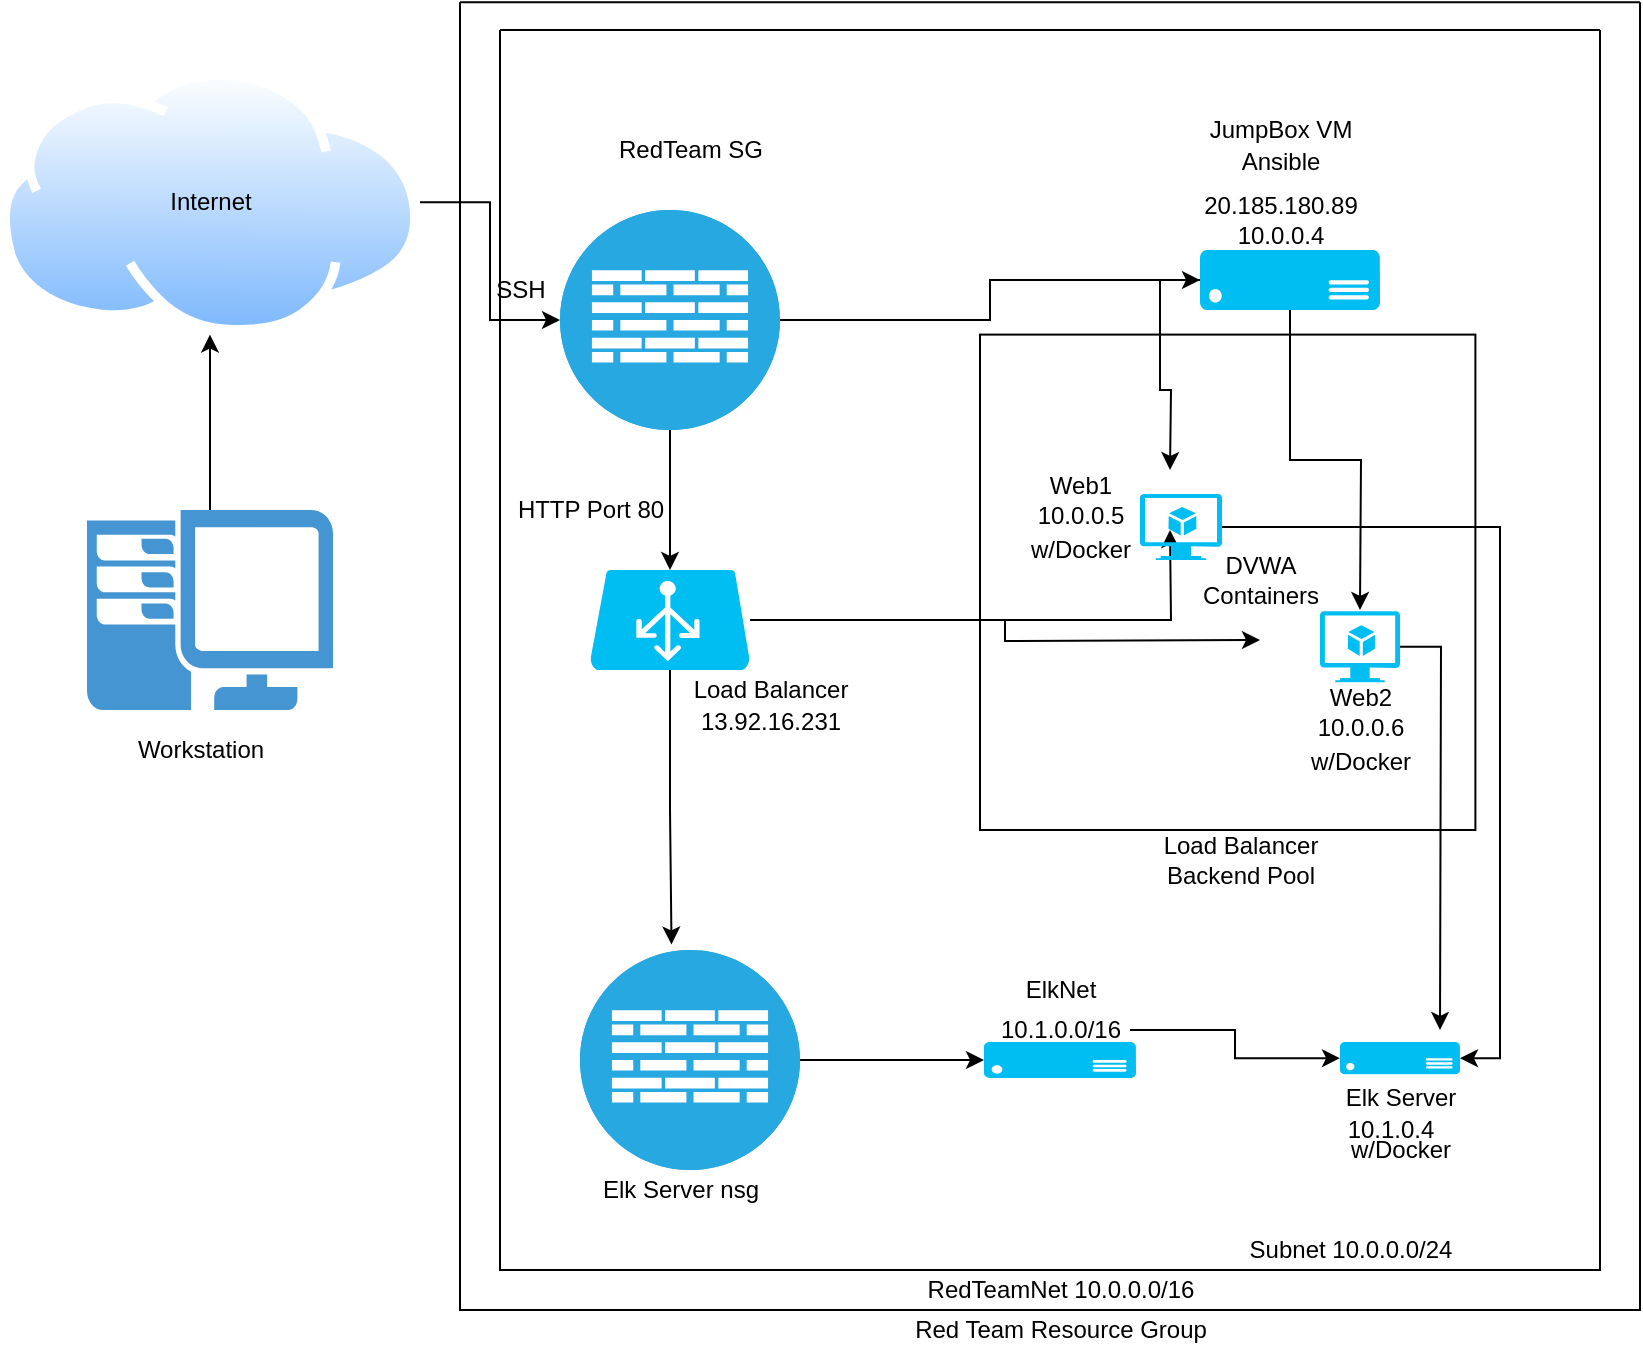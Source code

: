 <mxfile version="14.7.6" type="google"><diagram id="NbUWTVsEYHi5dBqPqXA1" name="Page-1"><mxGraphModel dx="709" dy="658" grid="1" gridSize="10" guides="1" tooltips="1" connect="1" arrows="1" fold="1" page="1" pageScale="1" pageWidth="850" pageHeight="1100" math="0" shadow="0"><root><mxCell id="0"/><mxCell id="1" parent="0"/><mxCell id="I6xa7KV6hQfMiIoH7l9Y-46" value="" style="whiteSpace=wrap;html=1;aspect=fixed;" vertex="1" parent="1"><mxGeometry x="510" y="172.3" width="247.7" height="247.7" as="geometry"/></mxCell><mxCell id="I6xa7KV6hQfMiIoH7l9Y-7" style="edgeStyle=orthogonalEdgeStyle;rounded=0;orthogonalLoop=1;jettySize=auto;html=1;" edge="1" parent="1" source="I6xa7KV6hQfMiIoH7l9Y-1" target="I6xa7KV6hQfMiIoH7l9Y-4"><mxGeometry relative="1" as="geometry"/></mxCell><mxCell id="I6xa7KV6hQfMiIoH7l9Y-1" value="" style="aspect=fixed;perimeter=ellipsePerimeter;html=1;align=center;shadow=0;dashed=0;spacingTop=3;image;image=img/lib/active_directory/internet_cloud.svg;" vertex="1" parent="1"><mxGeometry x="20" y="40" width="210" height="132.3" as="geometry"/></mxCell><mxCell id="I6xa7KV6hQfMiIoH7l9Y-11" value="" style="edgeStyle=orthogonalEdgeStyle;rounded=0;orthogonalLoop=1;jettySize=auto;html=1;" edge="1" parent="1" source="I6xa7KV6hQfMiIoH7l9Y-3" target="I6xa7KV6hQfMiIoH7l9Y-1"><mxGeometry relative="1" as="geometry"/></mxCell><mxCell id="I6xa7KV6hQfMiIoH7l9Y-3" value="" style="pointerEvents=1;shadow=0;dashed=0;html=1;strokeColor=none;fillColor=#4495D1;labelPosition=center;verticalLabelPosition=bottom;verticalAlign=top;align=center;outlineConnect=0;shape=mxgraph.veeam.2d.workstation;" vertex="1" parent="1"><mxGeometry x="63.5" y="260" width="123" height="100" as="geometry"/></mxCell><mxCell id="I6xa7KV6hQfMiIoH7l9Y-10" value="" style="edgeStyle=orthogonalEdgeStyle;rounded=0;orthogonalLoop=1;jettySize=auto;html=1;" edge="1" parent="1" source="I6xa7KV6hQfMiIoH7l9Y-4" target="I6xa7KV6hQfMiIoH7l9Y-6"><mxGeometry relative="1" as="geometry"/></mxCell><mxCell id="I6xa7KV6hQfMiIoH7l9Y-15" value="" style="edgeStyle=orthogonalEdgeStyle;rounded=0;orthogonalLoop=1;jettySize=auto;html=1;" edge="1" parent="1" source="I6xa7KV6hQfMiIoH7l9Y-4" target="I6xa7KV6hQfMiIoH7l9Y-14"><mxGeometry relative="1" as="geometry"/></mxCell><mxCell id="I6xa7KV6hQfMiIoH7l9Y-4" value="" style="fillColor=#28A8E0;verticalLabelPosition=bottom;html=1;strokeColor=#ffffff;verticalAlign=top;align=center;points=[[0.145,0.145,0],[0.5,0,0],[0.855,0.145,0],[1,0.5,0],[0.855,0.855,0],[0.5,1,0],[0.145,0.855,0],[0,0.5,0]];pointerEvents=1;shape=mxgraph.cisco_safe.compositeIcon;bgIcon=ellipse;resIcon=mxgraph.cisco_safe.capability.firewall;" vertex="1" parent="1"><mxGeometry x="300" y="110" width="110" height="110" as="geometry"/></mxCell><mxCell id="I6xa7KV6hQfMiIoH7l9Y-58" style="edgeStyle=orthogonalEdgeStyle;rounded=0;orthogonalLoop=1;jettySize=auto;html=1;entryX=0;entryY=0.5;entryDx=0;entryDy=0;entryPerimeter=0;" edge="1" parent="1" source="I6xa7KV6hQfMiIoH7l9Y-5" target="I6xa7KV6hQfMiIoH7l9Y-57"><mxGeometry relative="1" as="geometry"/></mxCell><mxCell id="I6xa7KV6hQfMiIoH7l9Y-5" value="" style="fillColor=#28A8E0;verticalLabelPosition=bottom;html=1;strokeColor=#ffffff;verticalAlign=top;align=center;points=[[0.145,0.145,0],[0.5,0,0],[0.855,0.145,0],[1,0.5,0],[0.855,0.855,0],[0.5,1,0],[0.145,0.855,0],[0,0.5,0]];pointerEvents=1;shape=mxgraph.cisco_safe.compositeIcon;bgIcon=ellipse;resIcon=mxgraph.cisco_safe.capability.firewall;" vertex="1" parent="1"><mxGeometry x="310" y="480" width="110" height="110" as="geometry"/></mxCell><mxCell id="I6xa7KV6hQfMiIoH7l9Y-16" value="" style="edgeStyle=orthogonalEdgeStyle;rounded=0;orthogonalLoop=1;jettySize=auto;html=1;" edge="1" parent="1" source="I6xa7KV6hQfMiIoH7l9Y-6"><mxGeometry relative="1" as="geometry"><mxPoint x="605.0" y="270" as="targetPoint"/></mxGeometry></mxCell><mxCell id="I6xa7KV6hQfMiIoH7l9Y-25" style="edgeStyle=orthogonalEdgeStyle;rounded=0;orthogonalLoop=1;jettySize=auto;html=1;entryX=0;entryY=0.5;entryDx=0;entryDy=0;entryPerimeter=0;" edge="1" parent="1" source="I6xa7KV6hQfMiIoH7l9Y-6"><mxGeometry relative="1" as="geometry"><mxPoint x="650.0" y="325" as="targetPoint"/></mxGeometry></mxCell><mxCell id="I6xa7KV6hQfMiIoH7l9Y-56" style="edgeStyle=orthogonalEdgeStyle;rounded=0;orthogonalLoop=1;jettySize=auto;html=1;entryX=0.416;entryY=-0.025;entryDx=0;entryDy=0;entryPerimeter=0;" edge="1" parent="1" source="I6xa7KV6hQfMiIoH7l9Y-6" target="I6xa7KV6hQfMiIoH7l9Y-5"><mxGeometry relative="1" as="geometry"/></mxCell><mxCell id="I6xa7KV6hQfMiIoH7l9Y-6" value="" style="verticalLabelPosition=bottom;html=1;verticalAlign=top;align=center;strokeColor=none;fillColor=#00BEF2;shape=mxgraph.azure.azure_load_balancer;" vertex="1" parent="1"><mxGeometry x="315" y="290" width="80" height="50" as="geometry"/></mxCell><mxCell id="I6xa7KV6hQfMiIoH7l9Y-24" style="edgeStyle=orthogonalEdgeStyle;rounded=0;orthogonalLoop=1;jettySize=auto;html=1;entryX=0.5;entryY=0;entryDx=0;entryDy=0;entryPerimeter=0;" edge="1" parent="1" source="I6xa7KV6hQfMiIoH7l9Y-14"><mxGeometry relative="1" as="geometry"><mxPoint x="605.0" y="240" as="targetPoint"/></mxGeometry></mxCell><mxCell id="I6xa7KV6hQfMiIoH7l9Y-28" style="edgeStyle=orthogonalEdgeStyle;rounded=0;orthogonalLoop=1;jettySize=auto;html=1;entryX=0.5;entryY=0;entryDx=0;entryDy=0;entryPerimeter=0;" edge="1" parent="1" source="I6xa7KV6hQfMiIoH7l9Y-14"><mxGeometry relative="1" as="geometry"><mxPoint x="700.0" y="310" as="targetPoint"/></mxGeometry></mxCell><mxCell id="I6xa7KV6hQfMiIoH7l9Y-14" value="" style="verticalLabelPosition=bottom;html=1;verticalAlign=top;align=center;strokeColor=none;fillColor=#00BEF2;shape=mxgraph.azure.server;" vertex="1" parent="1"><mxGeometry x="620" y="130" width="90" height="30" as="geometry"/></mxCell><mxCell id="I6xa7KV6hQfMiIoH7l9Y-31" value="Internet" style="text;html=1;resizable=0;autosize=1;align=center;verticalAlign=middle;points=[];fillColor=none;strokeColor=none;rounded=0;" vertex="1" parent="1"><mxGeometry x="100" y="96.15" width="50" height="20" as="geometry"/></mxCell><mxCell id="I6xa7KV6hQfMiIoH7l9Y-32" value="Workstation" style="text;html=1;resizable=0;autosize=1;align=center;verticalAlign=middle;points=[];fillColor=none;strokeColor=none;rounded=0;" vertex="1" parent="1"><mxGeometry x="80" y="370" width="80" height="20" as="geometry"/></mxCell><mxCell id="I6xa7KV6hQfMiIoH7l9Y-34" value="RedTeam SG" style="text;html=1;resizable=0;autosize=1;align=center;verticalAlign=middle;points=[];fillColor=none;strokeColor=none;rounded=0;" vertex="1" parent="1"><mxGeometry x="320" y="70" width="90" height="20" as="geometry"/></mxCell><mxCell id="I6xa7KV6hQfMiIoH7l9Y-38" value="JumpBox VM" style="text;html=1;resizable=0;autosize=1;align=center;verticalAlign=middle;points=[];fillColor=none;strokeColor=none;rounded=0;" vertex="1" parent="1"><mxGeometry x="620" y="60" width="80" height="20" as="geometry"/></mxCell><mxCell id="I6xa7KV6hQfMiIoH7l9Y-39" value="Ansible" style="text;html=1;resizable=0;autosize=1;align=center;verticalAlign=middle;points=[];fillColor=none;strokeColor=none;rounded=0;" vertex="1" parent="1"><mxGeometry x="635" y="76.15" width="50" height="20" as="geometry"/></mxCell><mxCell id="I6xa7KV6hQfMiIoH7l9Y-40" value="&lt;div&gt;20.185.180.89&lt;/div&gt;&lt;div&gt;10.0.0.4&lt;br&gt;&lt;/div&gt;" style="text;html=1;resizable=0;autosize=1;align=center;verticalAlign=middle;points=[];fillColor=none;strokeColor=none;rounded=0;" vertex="1" parent="1"><mxGeometry x="615" y="100" width="90" height="30" as="geometry"/></mxCell><mxCell id="I6xa7KV6hQfMiIoH7l9Y-44" value="HTTP Port 80" style="text;html=1;resizable=0;autosize=1;align=center;verticalAlign=middle;points=[];fillColor=none;strokeColor=none;rounded=0;" vertex="1" parent="1"><mxGeometry x="270" y="250" width="90" height="20" as="geometry"/></mxCell><mxCell id="I6xa7KV6hQfMiIoH7l9Y-45" value="&lt;div&gt;DVWA &lt;br&gt;&lt;/div&gt;&lt;div&gt;Containers&lt;br&gt;&lt;/div&gt;" style="text;html=1;resizable=0;autosize=1;align=center;verticalAlign=middle;points=[];fillColor=none;strokeColor=none;rounded=0;" vertex="1" parent="1"><mxGeometry x="615" y="280" width="70" height="30" as="geometry"/></mxCell><mxCell id="I6xa7KV6hQfMiIoH7l9Y-47" value="&lt;div&gt;Load Balancer&lt;/div&gt;&lt;div&gt;Backend Pool&lt;br&gt;&lt;/div&gt;" style="text;html=1;resizable=0;autosize=1;align=center;verticalAlign=middle;points=[];fillColor=none;strokeColor=none;rounded=0;" vertex="1" parent="1"><mxGeometry x="595" y="420" width="90" height="30" as="geometry"/></mxCell><mxCell id="I6xa7KV6hQfMiIoH7l9Y-48" value="" style="swimlane;startSize=0;" vertex="1" parent="1"><mxGeometry x="250" y="6.15" width="590" height="653.85" as="geometry"/></mxCell><mxCell id="I6xa7KV6hQfMiIoH7l9Y-52" value="RedTeamNet 10.0.0.0/16" style="text;html=1;resizable=0;autosize=1;align=center;verticalAlign=middle;points=[];fillColor=none;strokeColor=none;rounded=0;" vertex="1" parent="I6xa7KV6hQfMiIoH7l9Y-48"><mxGeometry x="230" y="633.85" width="140" height="20" as="geometry"/></mxCell><mxCell id="I6xa7KV6hQfMiIoH7l9Y-54" value="Elk Server nsg" style="text;html=1;resizable=0;autosize=1;align=center;verticalAlign=middle;points=[];fillColor=none;strokeColor=none;rounded=0;" vertex="1" parent="I6xa7KV6hQfMiIoH7l9Y-48"><mxGeometry x="65" y="583.85" width="90" height="20" as="geometry"/></mxCell><mxCell id="I6xa7KV6hQfMiIoH7l9Y-43" value="SSH" style="text;html=1;resizable=0;autosize=1;align=center;verticalAlign=middle;points=[];fillColor=none;strokeColor=none;rounded=0;" vertex="1" parent="I6xa7KV6hQfMiIoH7l9Y-48"><mxGeometry x="10" y="133.85" width="40" height="20" as="geometry"/></mxCell><mxCell id="I6xa7KV6hQfMiIoH7l9Y-57" value="" style="verticalLabelPosition=bottom;html=1;verticalAlign=top;align=center;strokeColor=none;fillColor=#00BEF2;shape=mxgraph.azure.server;" vertex="1" parent="I6xa7KV6hQfMiIoH7l9Y-48"><mxGeometry x="262" y="519.85" width="76" height="18" as="geometry"/></mxCell><mxCell id="I6xa7KV6hQfMiIoH7l9Y-41" value="&lt;div&gt;Web1&lt;/div&gt;&lt;div&gt;10.0.0.5&lt;br&gt;&lt;/div&gt;" style="text;html=1;resizable=0;autosize=1;align=center;verticalAlign=middle;points=[];fillColor=none;strokeColor=none;rounded=0;" vertex="1" parent="I6xa7KV6hQfMiIoH7l9Y-48"><mxGeometry x="280" y="233.85" width="60" height="30" as="geometry"/></mxCell><mxCell id="I6xa7KV6hQfMiIoH7l9Y-65" value="" style="verticalLabelPosition=bottom;html=1;verticalAlign=top;align=center;strokeColor=none;fillColor=#00BEF2;shape=mxgraph.azure.virtual_machine_feature;pointerEvents=1;" vertex="1" parent="I6xa7KV6hQfMiIoH7l9Y-48"><mxGeometry x="430" y="304.42" width="40" height="35.58" as="geometry"/></mxCell><mxCell id="I6xa7KV6hQfMiIoH7l9Y-42" value="&lt;div&gt;Web2&lt;/div&gt;&lt;div&gt;10.0.0.6&lt;br&gt;&lt;/div&gt;" style="text;html=1;resizable=0;autosize=1;align=center;verticalAlign=middle;points=[];fillColor=none;strokeColor=none;rounded=0;" vertex="1" parent="I6xa7KV6hQfMiIoH7l9Y-48"><mxGeometry x="420" y="340" width="60" height="30" as="geometry"/></mxCell><mxCell id="I6xa7KV6hQfMiIoH7l9Y-67" value="Elk Server" style="text;html=1;resizable=0;autosize=1;align=center;verticalAlign=middle;points=[];fillColor=none;strokeColor=none;rounded=0;" vertex="1" parent="I6xa7KV6hQfMiIoH7l9Y-48"><mxGeometry x="435" y="537.85" width="70" height="20" as="geometry"/></mxCell><mxCell id="I6xa7KV6hQfMiIoH7l9Y-68" value="" style="verticalLabelPosition=bottom;html=1;verticalAlign=top;align=center;strokeColor=none;fillColor=#00BEF2;shape=mxgraph.azure.server;" vertex="1" parent="I6xa7KV6hQfMiIoH7l9Y-48"><mxGeometry x="440" y="519.85" width="60" height="16.15" as="geometry"/></mxCell><mxCell id="I6xa7KV6hQfMiIoH7l9Y-69" value="10.1.0.4" style="text;html=1;resizable=0;autosize=1;align=center;verticalAlign=middle;points=[];fillColor=none;strokeColor=none;rounded=0;" vertex="1" parent="I6xa7KV6hQfMiIoH7l9Y-48"><mxGeometry x="435" y="553.85" width="60" height="20" as="geometry"/></mxCell><mxCell id="I6xa7KV6hQfMiIoH7l9Y-74" value="w/Docker" style="text;html=1;resizable=0;autosize=1;align=center;verticalAlign=middle;points=[];fillColor=none;strokeColor=none;rounded=0;" vertex="1" parent="I6xa7KV6hQfMiIoH7l9Y-48"><mxGeometry x="435" y="563.85" width="70" height="20" as="geometry"/></mxCell><mxCell id="I6xa7KV6hQfMiIoH7l9Y-76" value="w/Docker" style="text;html=1;resizable=0;autosize=1;align=center;verticalAlign=middle;points=[];fillColor=none;strokeColor=none;rounded=0;" vertex="1" parent="I6xa7KV6hQfMiIoH7l9Y-48"><mxGeometry x="415" y="370" width="70" height="20" as="geometry"/></mxCell><mxCell id="I6xa7KV6hQfMiIoH7l9Y-35" value="Load Balancer" style="text;html=1;resizable=0;autosize=1;align=center;verticalAlign=middle;points=[];fillColor=none;strokeColor=none;rounded=0;" vertex="1" parent="I6xa7KV6hQfMiIoH7l9Y-48"><mxGeometry x="110" y="333.85" width="90" height="20" as="geometry"/></mxCell><mxCell id="I6xa7KV6hQfMiIoH7l9Y-36" value="13.92.16.231" style="text;html=1;resizable=0;autosize=1;align=center;verticalAlign=middle;points=[];fillColor=none;strokeColor=none;rounded=0;" vertex="1" parent="I6xa7KV6hQfMiIoH7l9Y-48"><mxGeometry x="115" y="350" width="80" height="20" as="geometry"/></mxCell><mxCell id="I6xa7KV6hQfMiIoH7l9Y-49" value="Red Team Resource Group" style="text;html=1;resizable=0;autosize=1;align=center;verticalAlign=middle;points=[];fillColor=none;strokeColor=none;rounded=0;" vertex="1" parent="1"><mxGeometry x="470" y="660" width="160" height="20" as="geometry"/></mxCell><mxCell id="I6xa7KV6hQfMiIoH7l9Y-51" value="" style="swimlane;startSize=0;" vertex="1" parent="1"><mxGeometry x="270" y="20" width="550" height="620" as="geometry"/></mxCell><mxCell id="I6xa7KV6hQfMiIoH7l9Y-62" value="" style="verticalLabelPosition=bottom;html=1;verticalAlign=top;align=center;strokeColor=none;fillColor=#00BEF2;shape=mxgraph.azure.virtual_machine_feature;pointerEvents=1;" vertex="1" parent="I6xa7KV6hQfMiIoH7l9Y-51"><mxGeometry x="320" y="232" width="41" height="33" as="geometry"/></mxCell><mxCell id="I6xa7KV6hQfMiIoH7l9Y-53" value="Subnet 10.0.0.0/24" style="text;html=1;resizable=0;autosize=1;align=center;verticalAlign=middle;points=[];fillColor=none;strokeColor=none;rounded=0;" vertex="1" parent="1"><mxGeometry x="640" y="620" width="110" height="20" as="geometry"/></mxCell><mxCell id="I6xa7KV6hQfMiIoH7l9Y-60" value="ElkNet" style="text;html=1;resizable=0;autosize=1;align=center;verticalAlign=middle;points=[];fillColor=none;strokeColor=none;rounded=0;" vertex="1" parent="1"><mxGeometry x="525" y="490" width="50" height="20" as="geometry"/></mxCell><mxCell id="I6xa7KV6hQfMiIoH7l9Y-73" style="edgeStyle=orthogonalEdgeStyle;rounded=0;orthogonalLoop=1;jettySize=auto;html=1;entryX=0;entryY=0.5;entryDx=0;entryDy=0;entryPerimeter=0;" edge="1" parent="1" source="I6xa7KV6hQfMiIoH7l9Y-61" target="I6xa7KV6hQfMiIoH7l9Y-68"><mxGeometry relative="1" as="geometry"/></mxCell><mxCell id="I6xa7KV6hQfMiIoH7l9Y-61" value="10.1.0.0/16" style="text;html=1;resizable=0;autosize=1;align=center;verticalAlign=middle;points=[];fillColor=none;strokeColor=none;rounded=0;" vertex="1" parent="1"><mxGeometry x="515" y="510" width="70" height="20" as="geometry"/></mxCell><mxCell id="I6xa7KV6hQfMiIoH7l9Y-75" value="w/Docker" style="text;html=1;resizable=0;autosize=1;align=center;verticalAlign=middle;points=[];fillColor=none;strokeColor=none;rounded=0;" vertex="1" parent="1"><mxGeometry x="525" y="270" width="70" height="20" as="geometry"/></mxCell><mxCell id="I6xa7KV6hQfMiIoH7l9Y-77" style="edgeStyle=orthogonalEdgeStyle;rounded=0;orthogonalLoop=1;jettySize=auto;html=1;entryX=1;entryY=0.5;entryDx=0;entryDy=0;entryPerimeter=0;" edge="1" parent="1" source="I6xa7KV6hQfMiIoH7l9Y-62" target="I6xa7KV6hQfMiIoH7l9Y-68"><mxGeometry relative="1" as="geometry"/></mxCell><mxCell id="I6xa7KV6hQfMiIoH7l9Y-78" style="edgeStyle=orthogonalEdgeStyle;rounded=0;orthogonalLoop=1;jettySize=auto;html=1;" edge="1" parent="1" source="I6xa7KV6hQfMiIoH7l9Y-65"><mxGeometry relative="1" as="geometry"><mxPoint x="740.0" y="520" as="targetPoint"/></mxGeometry></mxCell></root></mxGraphModel></diagram></mxfile>